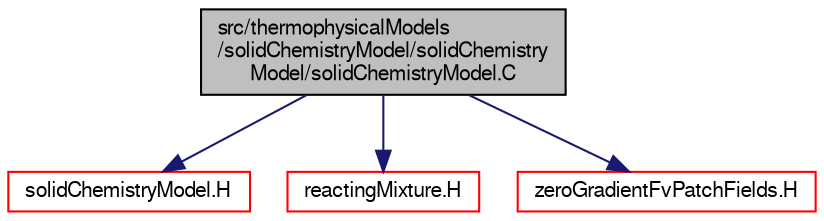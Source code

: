 digraph "src/thermophysicalModels/solidChemistryModel/solidChemistryModel/solidChemistryModel.C"
{
  bgcolor="transparent";
  edge [fontname="FreeSans",fontsize="10",labelfontname="FreeSans",labelfontsize="10"];
  node [fontname="FreeSans",fontsize="10",shape=record];
  Node0 [label="src/thermophysicalModels\l/solidChemistryModel/solidChemistry\lModel/solidChemistryModel.C",height=0.2,width=0.4,color="black", fillcolor="grey75", style="filled", fontcolor="black"];
  Node0 -> Node1 [color="midnightblue",fontsize="10",style="solid",fontname="FreeSans"];
  Node1 [label="solidChemistryModel.H",height=0.2,width=0.4,color="red",URL="$a16286.html"];
  Node0 -> Node310 [color="midnightblue",fontsize="10",style="solid",fontname="FreeSans"];
  Node310 [label="reactingMixture.H",height=0.2,width=0.4,color="red",URL="$a16193.html"];
  Node0 -> Node318 [color="midnightblue",fontsize="10",style="solid",fontname="FreeSans"];
  Node318 [label="zeroGradientFvPatchFields.H",height=0.2,width=0.4,color="red",URL="$a01547.html"];
}
